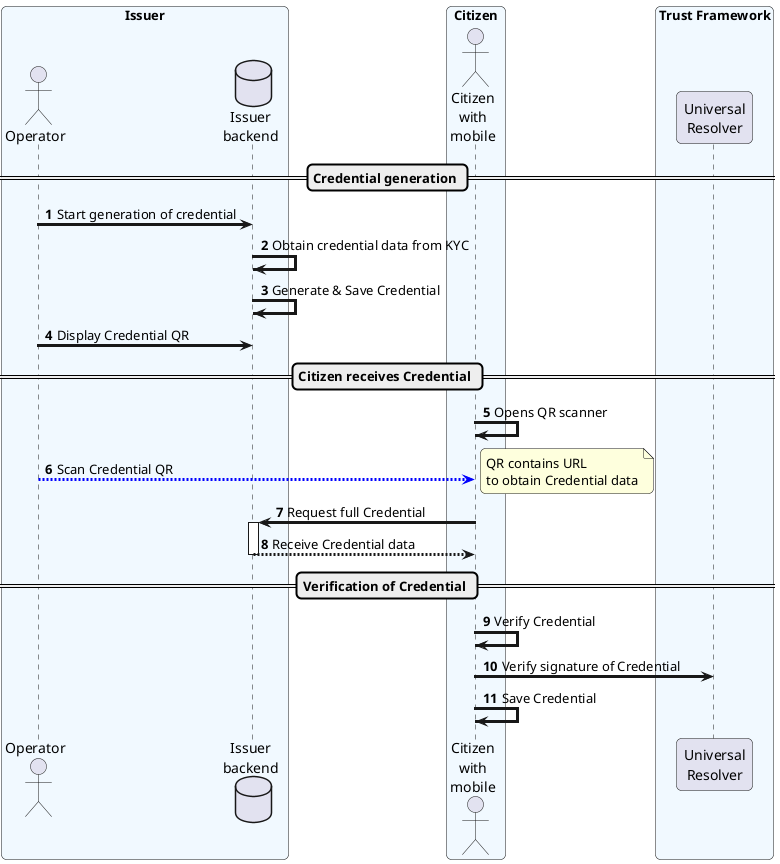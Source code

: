 @startuml SafeIsland_CredentialIssuance

autonumber
skinparam sequenceArrowThickness 3
skinparam roundcorner 10
skinparam maxmessagesize 300

box "Issuer" #f1f9ff
  actor "Operator" as OP
  database "Issuer\nbackend" as IS
end box

box "Citizen" #f1f9ff
  actor "Citizen\nwith\nmobile" as CI
end box

box "Trust Framework" #f1f9ff
  participant "Universal\nResolver" as UR
end box

== Credential generation ==
OP -> IS: Start generation of credential
IS -> IS: Obtain credential data from KYC
IS -> IS: Generate & Save Credential
OP -> IS: Display Credential QR

== Citizen receives Credential ==
CI -> CI: Opens QR scanner
OP -[#0000FF]-> CI: Scan Credential QR
note right: QR contains URL\nto obtain Credential data
CI -> IS: Request full Credential
activate IS
return Receive Credential data

== Verification of Credential ==
CI -> CI: Verify Credential
CI -> UR: Verify signature of Credential
CI -> CI: Save Credential


@enduml

